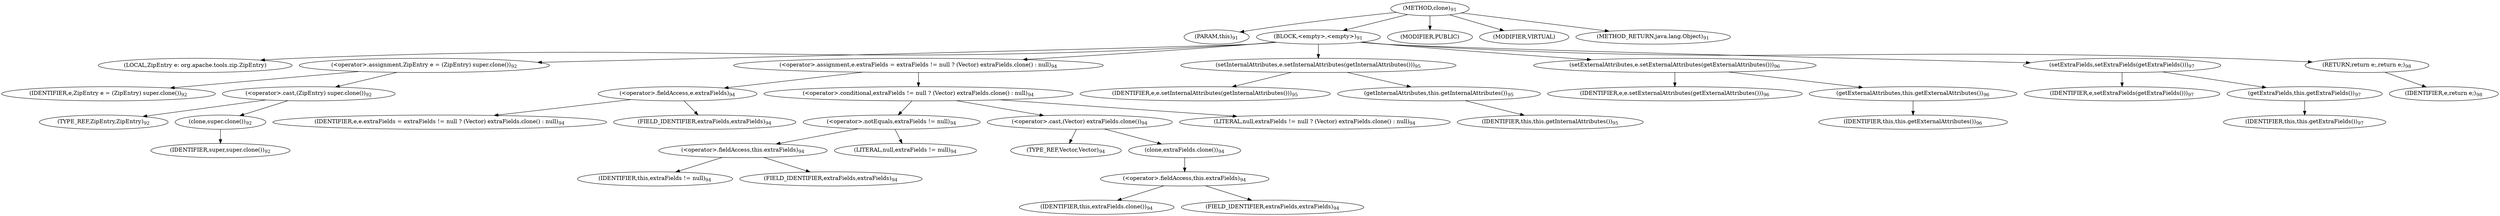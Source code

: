 digraph "clone" {  
"255" [label = <(METHOD,clone)<SUB>91</SUB>> ]
"17" [label = <(PARAM,this)<SUB>91</SUB>> ]
"256" [label = <(BLOCK,&lt;empty&gt;,&lt;empty&gt;)<SUB>91</SUB>> ]
"257" [label = <(LOCAL,ZipEntry e: org.apache.tools.zip.ZipEntry)> ]
"258" [label = <(&lt;operator&gt;.assignment,ZipEntry e = (ZipEntry) super.clone())<SUB>92</SUB>> ]
"259" [label = <(IDENTIFIER,e,ZipEntry e = (ZipEntry) super.clone())<SUB>92</SUB>> ]
"260" [label = <(&lt;operator&gt;.cast,(ZipEntry) super.clone())<SUB>92</SUB>> ]
"261" [label = <(TYPE_REF,ZipEntry,ZipEntry)<SUB>92</SUB>> ]
"262" [label = <(clone,super.clone())<SUB>92</SUB>> ]
"263" [label = <(IDENTIFIER,super,super.clone())<SUB>92</SUB>> ]
"264" [label = <(&lt;operator&gt;.assignment,e.extraFields = extraFields != null ? (Vector) extraFields.clone() : null)<SUB>94</SUB>> ]
"265" [label = <(&lt;operator&gt;.fieldAccess,e.extraFields)<SUB>94</SUB>> ]
"266" [label = <(IDENTIFIER,e,e.extraFields = extraFields != null ? (Vector) extraFields.clone() : null)<SUB>94</SUB>> ]
"267" [label = <(FIELD_IDENTIFIER,extraFields,extraFields)<SUB>94</SUB>> ]
"268" [label = <(&lt;operator&gt;.conditional,extraFields != null ? (Vector) extraFields.clone() : null)<SUB>94</SUB>> ]
"269" [label = <(&lt;operator&gt;.notEquals,extraFields != null)<SUB>94</SUB>> ]
"270" [label = <(&lt;operator&gt;.fieldAccess,this.extraFields)<SUB>94</SUB>> ]
"271" [label = <(IDENTIFIER,this,extraFields != null)<SUB>94</SUB>> ]
"272" [label = <(FIELD_IDENTIFIER,extraFields,extraFields)<SUB>94</SUB>> ]
"273" [label = <(LITERAL,null,extraFields != null)<SUB>94</SUB>> ]
"274" [label = <(&lt;operator&gt;.cast,(Vector) extraFields.clone())<SUB>94</SUB>> ]
"275" [label = <(TYPE_REF,Vector,Vector)<SUB>94</SUB>> ]
"276" [label = <(clone,extraFields.clone())<SUB>94</SUB>> ]
"277" [label = <(&lt;operator&gt;.fieldAccess,this.extraFields)<SUB>94</SUB>> ]
"278" [label = <(IDENTIFIER,this,extraFields.clone())<SUB>94</SUB>> ]
"279" [label = <(FIELD_IDENTIFIER,extraFields,extraFields)<SUB>94</SUB>> ]
"280" [label = <(LITERAL,null,extraFields != null ? (Vector) extraFields.clone() : null)<SUB>94</SUB>> ]
"281" [label = <(setInternalAttributes,e.setInternalAttributes(getInternalAttributes()))<SUB>95</SUB>> ]
"282" [label = <(IDENTIFIER,e,e.setInternalAttributes(getInternalAttributes()))<SUB>95</SUB>> ]
"283" [label = <(getInternalAttributes,this.getInternalAttributes())<SUB>95</SUB>> ]
"16" [label = <(IDENTIFIER,this,this.getInternalAttributes())<SUB>95</SUB>> ]
"284" [label = <(setExternalAttributes,e.setExternalAttributes(getExternalAttributes()))<SUB>96</SUB>> ]
"285" [label = <(IDENTIFIER,e,e.setExternalAttributes(getExternalAttributes()))<SUB>96</SUB>> ]
"286" [label = <(getExternalAttributes,this.getExternalAttributes())<SUB>96</SUB>> ]
"18" [label = <(IDENTIFIER,this,this.getExternalAttributes())<SUB>96</SUB>> ]
"287" [label = <(setExtraFields,setExtraFields(getExtraFields()))<SUB>97</SUB>> ]
"288" [label = <(IDENTIFIER,e,setExtraFields(getExtraFields()))<SUB>97</SUB>> ]
"289" [label = <(getExtraFields,this.getExtraFields())<SUB>97</SUB>> ]
"19" [label = <(IDENTIFIER,this,this.getExtraFields())<SUB>97</SUB>> ]
"290" [label = <(RETURN,return e;,return e;)<SUB>98</SUB>> ]
"291" [label = <(IDENTIFIER,e,return e;)<SUB>98</SUB>> ]
"292" [label = <(MODIFIER,PUBLIC)> ]
"293" [label = <(MODIFIER,VIRTUAL)> ]
"294" [label = <(METHOD_RETURN,java.lang.Object)<SUB>91</SUB>> ]
  "255" -> "17" 
  "255" -> "256" 
  "255" -> "292" 
  "255" -> "293" 
  "255" -> "294" 
  "256" -> "257" 
  "256" -> "258" 
  "256" -> "264" 
  "256" -> "281" 
  "256" -> "284" 
  "256" -> "287" 
  "256" -> "290" 
  "258" -> "259" 
  "258" -> "260" 
  "260" -> "261" 
  "260" -> "262" 
  "262" -> "263" 
  "264" -> "265" 
  "264" -> "268" 
  "265" -> "266" 
  "265" -> "267" 
  "268" -> "269" 
  "268" -> "274" 
  "268" -> "280" 
  "269" -> "270" 
  "269" -> "273" 
  "270" -> "271" 
  "270" -> "272" 
  "274" -> "275" 
  "274" -> "276" 
  "276" -> "277" 
  "277" -> "278" 
  "277" -> "279" 
  "281" -> "282" 
  "281" -> "283" 
  "283" -> "16" 
  "284" -> "285" 
  "284" -> "286" 
  "286" -> "18" 
  "287" -> "288" 
  "287" -> "289" 
  "289" -> "19" 
  "290" -> "291" 
}

